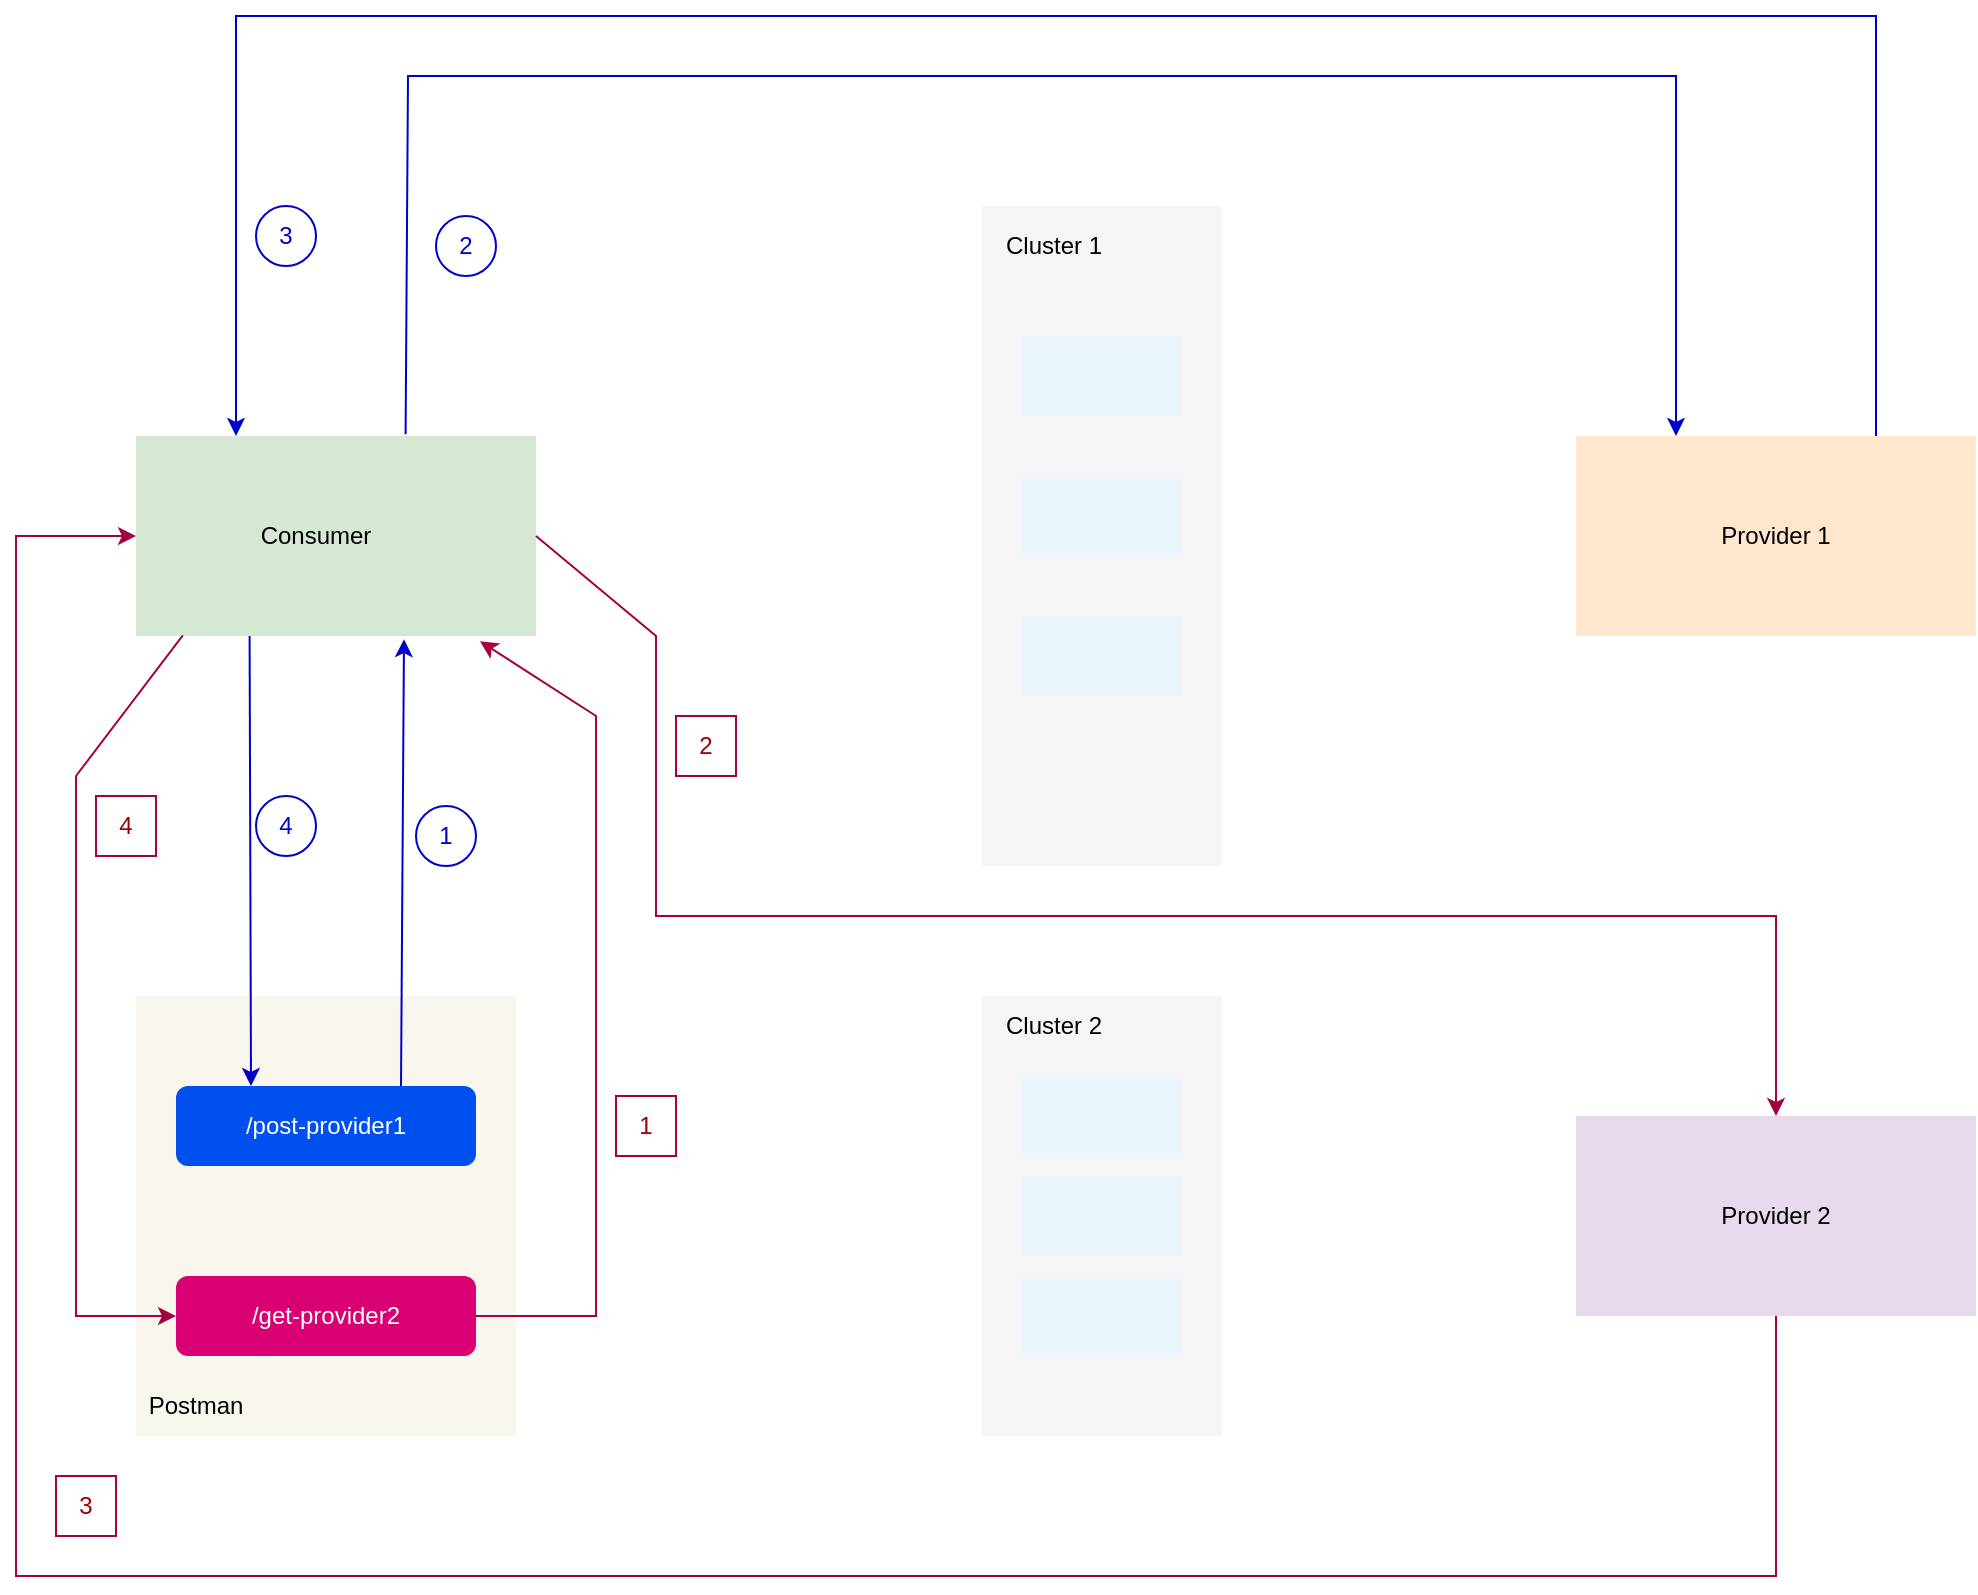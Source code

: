 <mxfile version="15.4.0" type="device"><diagram id="qQoGq1cH7CEZReM-vbfz" name="第 1 页"><mxGraphModel dx="2733" dy="1016" grid="1" gridSize="10" guides="1" tooltips="1" connect="1" arrows="1" fold="1" page="1" pageScale="1" pageWidth="827" pageHeight="1169" math="0" shadow="0"><root><mxCell id="0"/><mxCell id="1" parent="0"/><mxCell id="X7qGMK9cB8R1yC2NZc6N-1" value="" style="rounded=0;whiteSpace=wrap;html=1;fillColor=#ffe6cc;strokeColor=none;" parent="1" vertex="1"><mxGeometry x="660" y="430" width="200" height="100" as="geometry"/></mxCell><mxCell id="X7qGMK9cB8R1yC2NZc6N-3" value="" style="rounded=0;whiteSpace=wrap;html=1;fillColor=#f5f5f5;strokeColor=none;fontColor=#333333;" parent="1" vertex="1"><mxGeometry x="363" y="315" width="120" height="330" as="geometry"/></mxCell><mxCell id="X7qGMK9cB8R1yC2NZc6N-4" value="" style="rounded=0;whiteSpace=wrap;html=1;fillColor=#EAF5FC;strokeColor=none;fontColor=#333333;" parent="1" vertex="1"><mxGeometry x="383" y="380" width="80" height="40" as="geometry"/></mxCell><mxCell id="X7qGMK9cB8R1yC2NZc6N-5" value="" style="rounded=0;whiteSpace=wrap;html=1;fillColor=#EAF5FC;strokeColor=none;" parent="1" vertex="1"><mxGeometry x="383" y="450" width="80" height="40" as="geometry"/></mxCell><mxCell id="X7qGMK9cB8R1yC2NZc6N-6" value="" style="rounded=0;whiteSpace=wrap;html=1;fillColor=#EAF5FC;strokeColor=none;" parent="1" vertex="1"><mxGeometry x="383" y="520" width="80" height="40" as="geometry"/></mxCell><mxCell id="X7qGMK9cB8R1yC2NZc6N-7" value="Cluster 1" style="text;html=1;strokeColor=none;fillColor=none;align=center;verticalAlign=middle;whiteSpace=wrap;rounded=0;" parent="1" vertex="1"><mxGeometry x="369" y="320" width="60" height="30" as="geometry"/></mxCell><mxCell id="X7qGMK9cB8R1yC2NZc6N-8" value="Provider 1" style="text;html=1;strokeColor=none;fillColor=none;align=center;verticalAlign=middle;whiteSpace=wrap;rounded=0;" parent="1" vertex="1"><mxGeometry x="730" y="465" width="60" height="30" as="geometry"/></mxCell><mxCell id="X7qGMK9cB8R1yC2NZc6N-9" value="" style="rounded=0;whiteSpace=wrap;html=1;fillColor=#d5e8d4;strokeColor=none;" parent="1" vertex="1"><mxGeometry x="-60" y="430" width="200" height="100" as="geometry"/></mxCell><mxCell id="X7qGMK9cB8R1yC2NZc6N-11" value="Consumer" style="text;html=1;strokeColor=none;fillColor=none;align=center;verticalAlign=middle;whiteSpace=wrap;rounded=0;" parent="1" vertex="1"><mxGeometry y="465" width="60" height="30" as="geometry"/></mxCell><mxCell id="1PCaNUX1M2OfLm39Njzx-7" value="" style="rounded=0;whiteSpace=wrap;html=1;fillColor=#E8DAED;strokeColor=none;" parent="1" vertex="1"><mxGeometry x="660" y="770" width="200" height="100" as="geometry"/></mxCell><mxCell id="1PCaNUX1M2OfLm39Njzx-9" value="Provider 2" style="text;html=1;strokeColor=none;fillColor=none;align=center;verticalAlign=middle;whiteSpace=wrap;rounded=0;" parent="1" vertex="1"><mxGeometry x="730" y="805" width="60" height="30" as="geometry"/></mxCell><mxCell id="1PCaNUX1M2OfLm39Njzx-10" value="" style="rounded=0;whiteSpace=wrap;html=1;fillColor=#f5f5f5;strokeColor=none;fontColor=#333333;" parent="1" vertex="1"><mxGeometry x="363" y="710" width="120" height="220" as="geometry"/></mxCell><mxCell id="1PCaNUX1M2OfLm39Njzx-11" value="" style="rounded=0;whiteSpace=wrap;html=1;fillColor=#EAF5FC;strokeColor=none;" parent="1" vertex="1"><mxGeometry x="383" y="750" width="80" height="40" as="geometry"/></mxCell><mxCell id="1PCaNUX1M2OfLm39Njzx-12" value="" style="rounded=0;whiteSpace=wrap;html=1;fillColor=#EAF5FC;strokeColor=none;" parent="1" vertex="1"><mxGeometry x="383" y="800" width="80" height="40" as="geometry"/></mxCell><mxCell id="1PCaNUX1M2OfLm39Njzx-13" value="" style="rounded=0;whiteSpace=wrap;html=1;fillColor=#EAF5FC;strokeColor=none;" parent="1" vertex="1"><mxGeometry x="383" y="850" width="80" height="40" as="geometry"/></mxCell><mxCell id="1PCaNUX1M2OfLm39Njzx-14" value="Cluster 2" style="text;html=1;strokeColor=none;fillColor=none;align=center;verticalAlign=middle;whiteSpace=wrap;rounded=0;" parent="1" vertex="1"><mxGeometry x="369" y="710" width="60" height="30" as="geometry"/></mxCell><mxCell id="_k_aqhZ8qPjCXraRc2PL-33" value="" style="rounded=0;whiteSpace=wrap;html=1;strokeColor=none;fillColor=#f9f7ed;" vertex="1" parent="1"><mxGeometry x="-60" y="710" width="190" height="220" as="geometry"/></mxCell><mxCell id="_k_aqhZ8qPjCXraRc2PL-34" value="Postman" style="text;html=1;strokeColor=none;fillColor=none;align=center;verticalAlign=middle;whiteSpace=wrap;rounded=0;fontColor=#000000;" vertex="1" parent="1"><mxGeometry x="-60" y="900" width="60" height="30" as="geometry"/></mxCell><mxCell id="_k_aqhZ8qPjCXraRc2PL-35" value="&lt;span style=&quot;text-align: left&quot;&gt;/post-provider1&lt;/span&gt;" style="rounded=1;whiteSpace=wrap;html=1;fontColor=#ffffff;strokeColor=none;fillColor=#0050ef;" vertex="1" parent="1"><mxGeometry x="-40" y="755" width="150" height="40" as="geometry"/></mxCell><mxCell id="_k_aqhZ8qPjCXraRc2PL-36" value="" style="endArrow=classic;html=1;rounded=0;fontColor=#000000;strokeColor=#0000CC;strokeWidth=1;jumpStyle=none;exitX=0.75;exitY=0;exitDx=0;exitDy=0;entryX=0.67;entryY=1.016;entryDx=0;entryDy=0;entryPerimeter=0;" edge="1" parent="1" source="_k_aqhZ8qPjCXraRc2PL-35" target="X7qGMK9cB8R1yC2NZc6N-9"><mxGeometry width="50" height="50" relative="1" as="geometry"><mxPoint x="-190" y="770" as="sourcePoint"/><mxPoint x="-140" y="720" as="targetPoint"/></mxGeometry></mxCell><mxCell id="_k_aqhZ8qPjCXraRc2PL-37" value="" style="endArrow=classic;html=1;rounded=0;fontColor=#000000;strokeColor=#0000CC;strokeWidth=1;jumpStyle=none;exitX=0.674;exitY=-0.009;exitDx=0;exitDy=0;entryX=0.25;entryY=0;entryDx=0;entryDy=0;exitPerimeter=0;" edge="1" parent="1" source="X7qGMK9cB8R1yC2NZc6N-9" target="X7qGMK9cB8R1yC2NZc6N-1"><mxGeometry width="50" height="50" relative="1" as="geometry"><mxPoint x="82.5" y="790" as="sourcePoint"/><mxPoint x="84" y="541.6" as="targetPoint"/><Array as="points"><mxPoint x="76" y="250"/><mxPoint x="710" y="250"/></Array></mxGeometry></mxCell><mxCell id="_k_aqhZ8qPjCXraRc2PL-38" value="" style="endArrow=none;html=1;rounded=0;fontColor=#000000;strokeColor=#0000CC;strokeWidth=1;jumpStyle=none;exitX=0.25;exitY=0;exitDx=0;exitDy=0;entryX=0.75;entryY=0;entryDx=0;entryDy=0;endFill=0;startArrow=classic;startFill=1;" edge="1" parent="1" source="X7qGMK9cB8R1yC2NZc6N-9" target="X7qGMK9cB8R1yC2NZc6N-1"><mxGeometry width="50" height="50" relative="1" as="geometry"><mxPoint x="84.8" y="439.1" as="sourcePoint"/><mxPoint x="720" y="440" as="targetPoint"/><Array as="points"><mxPoint x="-10" y="220"/><mxPoint x="810" y="220"/></Array></mxGeometry></mxCell><mxCell id="_k_aqhZ8qPjCXraRc2PL-39" value="" style="endArrow=classic;html=1;rounded=0;fontColor=#000000;strokeColor=#0000CC;strokeWidth=1;jumpStyle=none;exitX=0.284;exitY=1;exitDx=0;exitDy=0;entryX=0.25;entryY=0;entryDx=0;entryDy=0;exitPerimeter=0;" edge="1" parent="1" source="X7qGMK9cB8R1yC2NZc6N-9" target="_k_aqhZ8qPjCXraRc2PL-35"><mxGeometry width="50" height="50" relative="1" as="geometry"><mxPoint x="82.5" y="790" as="sourcePoint"/><mxPoint x="84" y="541.6" as="targetPoint"/></mxGeometry></mxCell><mxCell id="_k_aqhZ8qPjCXraRc2PL-41" value="1" style="ellipse;whiteSpace=wrap;html=1;aspect=fixed;fontColor=#0000CC;strokeColor=#0000CC;fillColor=none;" vertex="1" parent="1"><mxGeometry x="80" y="615" width="30" height="30" as="geometry"/></mxCell><mxCell id="_k_aqhZ8qPjCXraRc2PL-42" value="2" style="ellipse;whiteSpace=wrap;html=1;aspect=fixed;fontColor=#0000CC;strokeColor=#0000CC;fillColor=none;" vertex="1" parent="1"><mxGeometry x="90" y="320" width="30" height="30" as="geometry"/></mxCell><mxCell id="_k_aqhZ8qPjCXraRc2PL-43" value="3" style="ellipse;whiteSpace=wrap;html=1;aspect=fixed;fontColor=#0000CC;strokeColor=#0000CC;fillColor=none;" vertex="1" parent="1"><mxGeometry y="315" width="30" height="30" as="geometry"/></mxCell><mxCell id="_k_aqhZ8qPjCXraRc2PL-45" value="4" style="ellipse;whiteSpace=wrap;html=1;aspect=fixed;fontColor=#0000CC;strokeColor=#0000CC;fillColor=none;" vertex="1" parent="1"><mxGeometry y="610" width="30" height="30" as="geometry"/></mxCell><mxCell id="_k_aqhZ8qPjCXraRc2PL-46" value="&lt;span style=&quot;text-align: left&quot;&gt;/get-provider2&lt;/span&gt;" style="rounded=1;whiteSpace=wrap;html=1;fontColor=#ffffff;strokeColor=none;fillColor=#d80073;" vertex="1" parent="1"><mxGeometry x="-40" y="850" width="150" height="40" as="geometry"/></mxCell><mxCell id="_k_aqhZ8qPjCXraRc2PL-47" value="" style="endArrow=classic;html=1;rounded=0;fontColor=#0000CC;strokeColor=#A50040;strokeWidth=1;jumpStyle=none;fillColor=#d80073;exitX=1;exitY=0.5;exitDx=0;exitDy=0;entryX=0.86;entryY=1.026;entryDx=0;entryDy=0;entryPerimeter=0;" edge="1" parent="1" source="_k_aqhZ8qPjCXraRc2PL-46" target="X7qGMK9cB8R1yC2NZc6N-9"><mxGeometry width="50" height="50" relative="1" as="geometry"><mxPoint x="100" y="1050" as="sourcePoint"/><mxPoint x="150" y="1000" as="targetPoint"/><Array as="points"><mxPoint x="170" y="870"/><mxPoint x="170" y="570"/></Array></mxGeometry></mxCell><mxCell id="_k_aqhZ8qPjCXraRc2PL-48" value="" style="endArrow=classic;html=1;rounded=0;fontColor=#0000CC;strokeColor=#A50040;strokeWidth=1;jumpStyle=none;fillColor=#d80073;entryX=0.5;entryY=0;entryDx=0;entryDy=0;exitX=1;exitY=0.5;exitDx=0;exitDy=0;" edge="1" parent="1" source="X7qGMK9cB8R1yC2NZc6N-9" target="1PCaNUX1M2OfLm39Njzx-7"><mxGeometry width="50" height="50" relative="1" as="geometry"><mxPoint x="220" y="500" as="sourcePoint"/><mxPoint x="122" y="542.6" as="targetPoint"/><Array as="points"><mxPoint x="200" y="530"/><mxPoint x="200" y="670"/><mxPoint x="760" y="670"/></Array></mxGeometry></mxCell><mxCell id="_k_aqhZ8qPjCXraRc2PL-49" value="" style="endArrow=classic;html=1;rounded=0;fontColor=#0000CC;strokeColor=#A50040;strokeWidth=1;jumpStyle=none;fillColor=#d80073;exitX=0.5;exitY=1;exitDx=0;exitDy=0;entryX=0;entryY=0.5;entryDx=0;entryDy=0;" edge="1" parent="1" source="1PCaNUX1M2OfLm39Njzx-7" target="X7qGMK9cB8R1yC2NZc6N-9"><mxGeometry width="50" height="50" relative="1" as="geometry"><mxPoint x="120" y="880.0" as="sourcePoint"/><mxPoint x="122" y="542.6" as="targetPoint"/><Array as="points"><mxPoint x="760" y="1000"/><mxPoint x="-120" y="1000"/><mxPoint x="-120" y="480"/></Array></mxGeometry></mxCell><mxCell id="_k_aqhZ8qPjCXraRc2PL-50" value="" style="endArrow=classic;html=1;rounded=0;fontColor=#0000CC;strokeColor=#A50040;strokeWidth=1;jumpStyle=none;fillColor=#d80073;entryX=0;entryY=0.5;entryDx=0;entryDy=0;exitX=0.117;exitY=0.997;exitDx=0;exitDy=0;exitPerimeter=0;" edge="1" parent="1" source="X7qGMK9cB8R1yC2NZc6N-9" target="_k_aqhZ8qPjCXraRc2PL-46"><mxGeometry width="50" height="50" relative="1" as="geometry"><mxPoint x="-50" y="570" as="sourcePoint"/><mxPoint x="-50" y="490.0" as="targetPoint"/><Array as="points"><mxPoint x="-90" y="600"/><mxPoint x="-90" y="870"/></Array></mxGeometry></mxCell><mxCell id="_k_aqhZ8qPjCXraRc2PL-51" value="&lt;font color=&quot;#990000&quot;&gt;1&lt;/font&gt;" style="whiteSpace=wrap;html=1;aspect=fixed;fontColor=#ffffff;strokeColor=#A50040;fillColor=none;" vertex="1" parent="1"><mxGeometry x="180" y="760" width="30" height="30" as="geometry"/></mxCell><mxCell id="_k_aqhZ8qPjCXraRc2PL-52" value="&lt;font color=&quot;#990000&quot;&gt;2&lt;/font&gt;" style="whiteSpace=wrap;html=1;aspect=fixed;fontColor=#ffffff;strokeColor=#A50040;fillColor=none;" vertex="1" parent="1"><mxGeometry x="210" y="570" width="30" height="30" as="geometry"/></mxCell><mxCell id="_k_aqhZ8qPjCXraRc2PL-53" value="&lt;font color=&quot;#990000&quot;&gt;3&lt;/font&gt;" style="whiteSpace=wrap;html=1;aspect=fixed;fontColor=#ffffff;strokeColor=#A50040;fillColor=none;" vertex="1" parent="1"><mxGeometry x="-100" y="950" width="30" height="30" as="geometry"/></mxCell><mxCell id="_k_aqhZ8qPjCXraRc2PL-54" value="&lt;font color=&quot;#990000&quot;&gt;4&lt;/font&gt;" style="whiteSpace=wrap;html=1;aspect=fixed;fontColor=#ffffff;strokeColor=#A50040;fillColor=none;" vertex="1" parent="1"><mxGeometry x="-80" y="610" width="30" height="30" as="geometry"/></mxCell></root></mxGraphModel></diagram></mxfile>